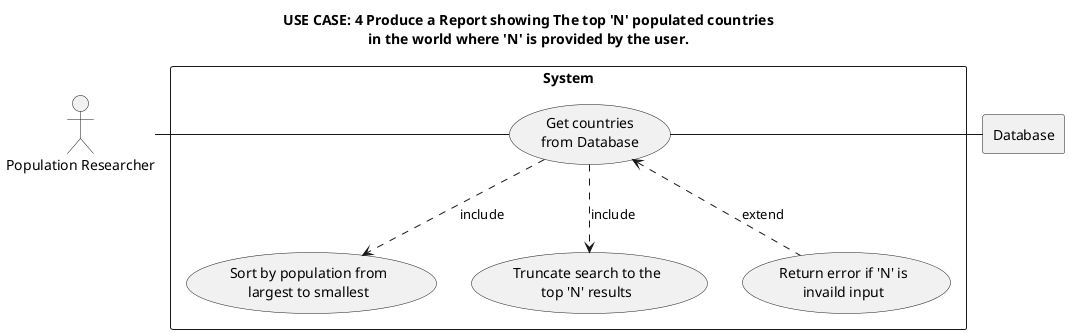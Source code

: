 @startuml

title
USE CASE: 4 Produce a Report showing The top 'N' populated countries
in the world where 'N' is provided by the user.
end title

actor PR as "Population Researcher"

rectangle Database

rectangle "System" {
    usecase UC1 as "Get countries
    from Database"

    usecase UCa as "Sort by population from
    largest to smallest"

    usecase UCb as "Truncate search to the
    top 'N' results"

    usecase UCc as "Return error if 'N' is
    invaild input"

    PR - UC1
    UC1 ..> UCa : include
    UC1 ..> UCb : include
    UC1 <.. UCc : extend
    UC1 - Database
}

@enduml